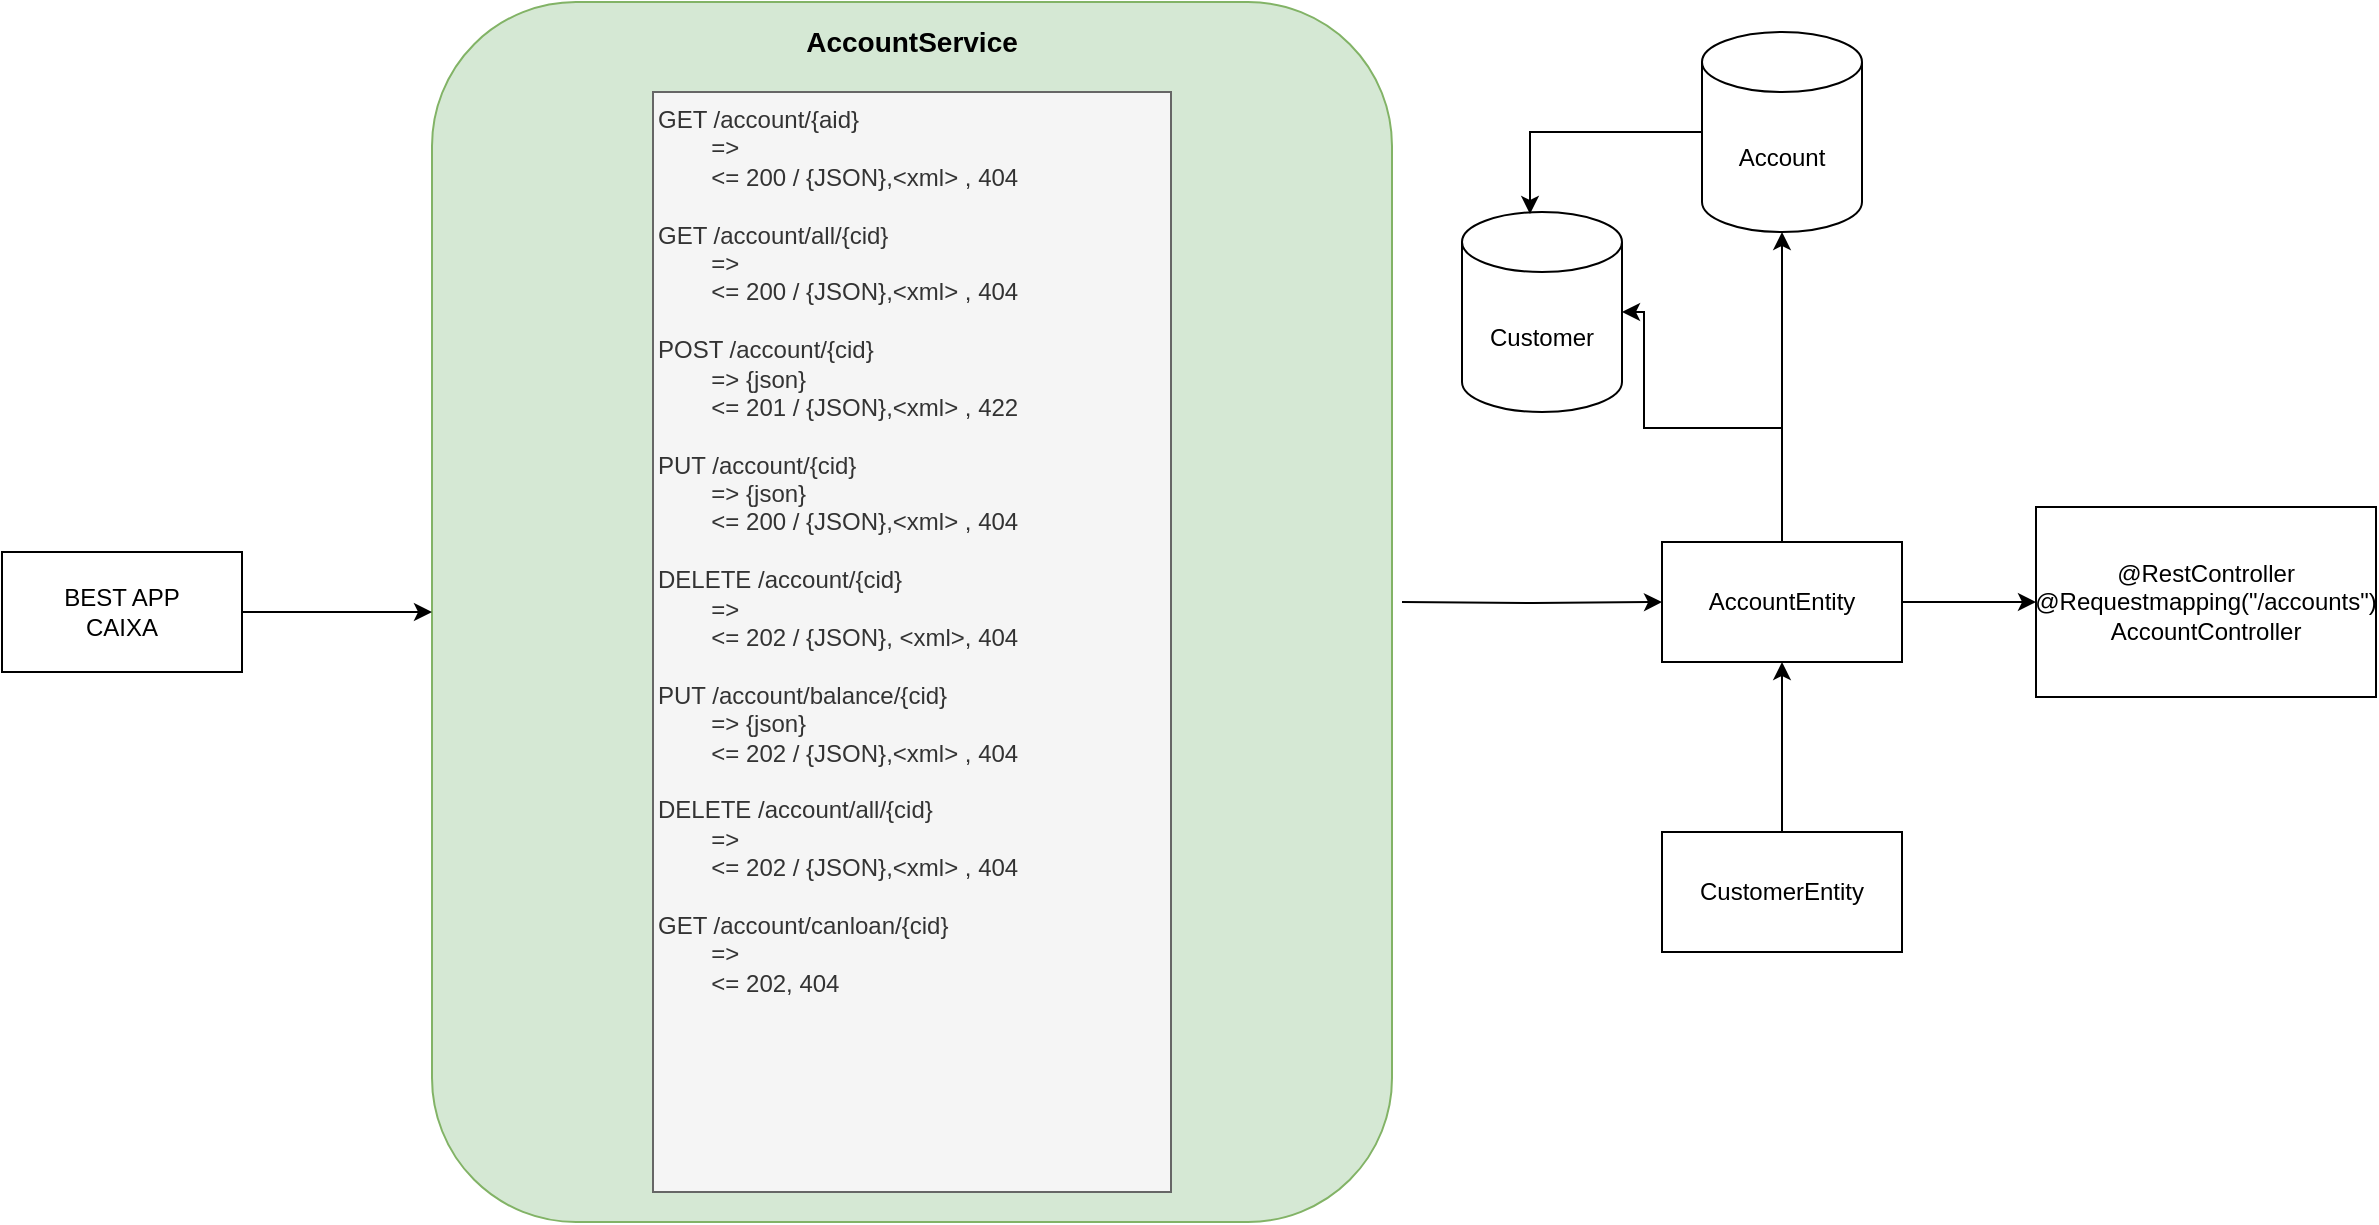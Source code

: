 <mxfile version="24.7.13">
  <diagram name="Página-1" id="QypGcchfCnO2wqxNOlAc">
    <mxGraphModel dx="2261" dy="876" grid="1" gridSize="10" guides="1" tooltips="1" connect="1" arrows="1" fold="1" page="1" pageScale="1" pageWidth="827" pageHeight="1169" math="0" shadow="0">
      <root>
        <mxCell id="0" />
        <mxCell id="1" parent="0" />
        <mxCell id="TnsxV82YgC-bY9s5C99P-19" value="" style="rounded=1;whiteSpace=wrap;html=1;rotation=90;fillColor=#d5e8d4;strokeColor=#82b366;" vertex="1" parent="1">
          <mxGeometry x="-100" y="130" width="610" height="480" as="geometry" />
        </mxCell>
        <mxCell id="TnsxV82YgC-bY9s5C99P-7" style="edgeStyle=orthogonalEdgeStyle;rounded=0;orthogonalLoop=1;jettySize=auto;html=1;entryX=0;entryY=0.5;entryDx=0;entryDy=0;" edge="1" parent="1" target="TnsxV82YgC-bY9s5C99P-6">
          <mxGeometry relative="1" as="geometry">
            <mxPoint x="450" y="365" as="sourcePoint" />
          </mxGeometry>
        </mxCell>
        <mxCell id="TnsxV82YgC-bY9s5C99P-2" value="&lt;font style=&quot;font-size: 14px;&quot;&gt;&lt;b&gt;AccountService&lt;/b&gt;&lt;/font&gt;" style="text;html=1;align=center;verticalAlign=middle;whiteSpace=wrap;rounded=0;" vertex="1" parent="1">
          <mxGeometry x="135" y="70" width="140" height="30" as="geometry" />
        </mxCell>
        <mxCell id="TnsxV82YgC-bY9s5C99P-3" value="GET /account/{aid}&amp;nbsp;&lt;div&gt;&lt;span style=&quot;white-space: pre;&quot;&gt;&#x9;&lt;/span&gt;=&amp;gt;&lt;br&gt;&lt;/div&gt;&lt;div&gt;&lt;span style=&quot;white-space: pre;&quot;&gt;&#x9;&lt;/span&gt;&amp;lt;= 200 / {JSON},&amp;lt;xml&amp;gt; , 404&lt;br&gt;&lt;/div&gt;&lt;div&gt;&lt;br&gt;&lt;/div&gt;&lt;div&gt;GET /account/all/{cid}&lt;/div&gt;&lt;div&gt;&lt;span style=&quot;white-space: pre;&quot;&gt;&#x9;&lt;/span&gt;=&amp;gt;&lt;br&gt;&lt;/div&gt;&lt;div&gt;&lt;span style=&quot;white-space: pre;&quot;&gt;&#x9;&lt;/span&gt;&lt;span style=&quot;background-color: initial;&quot;&gt;&amp;lt;= 200 / {JSON},&amp;lt;xml&amp;gt; , 404&lt;/span&gt;&lt;br&gt;&lt;/div&gt;&lt;div&gt;&lt;span style=&quot;background-color: initial;&quot;&gt;&lt;br&gt;&lt;/span&gt;&lt;/div&gt;&lt;div&gt;&lt;span style=&quot;background-color: initial;&quot;&gt;POST /account/{cid}&lt;/span&gt;&lt;/div&gt;&lt;div&gt;&lt;span style=&quot;background-color: initial;&quot;&gt;&lt;span style=&quot;white-space: pre;&quot;&gt;&#x9;&lt;/span&gt;=&amp;gt; {json}&lt;br&gt;&lt;/span&gt;&lt;/div&gt;&lt;div&gt;&lt;span style=&quot;background-color: initial;&quot;&gt;&lt;span style=&quot;white-space: pre;&quot;&gt;&#x9;&lt;/span&gt;&lt;/span&gt;&lt;span style=&quot;background-color: initial;&quot;&gt;&amp;lt;= 201 / {JSON},&amp;lt;xml&amp;gt; , 422&lt;/span&gt;&lt;/div&gt;&lt;div&gt;&lt;span style=&quot;background-color: initial;&quot;&gt;&lt;br&gt;&lt;/span&gt;&lt;/div&gt;&lt;div&gt;PUT /account/{cid}&lt;/div&gt;&lt;div&gt;&lt;div&gt;&lt;span style=&quot;background-color: initial;&quot;&gt;&lt;span style=&quot;white-space: pre;&quot;&gt;&#x9;&lt;/span&gt;=&amp;gt; {json}&lt;br&gt;&lt;/span&gt;&lt;/div&gt;&lt;div&gt;&lt;span style=&quot;background-color: initial;&quot;&gt;&lt;span style=&quot;white-space: pre;&quot;&gt;&#x9;&lt;/span&gt;&lt;/span&gt;&lt;span style=&quot;background-color: initial;&quot;&gt;&amp;lt;= 200 / {JSON},&amp;lt;xml&amp;gt; , 404&lt;/span&gt;&lt;/div&gt;&lt;/div&gt;&lt;div&gt;&lt;span style=&quot;background-color: initial;&quot;&gt;&lt;br&gt;&lt;/span&gt;&lt;/div&gt;&lt;div&gt;&lt;span style=&quot;background-color: initial;&quot;&gt;DELETE /account/{cid}&lt;/span&gt;&lt;/div&gt;&lt;div&gt;&lt;span style=&quot;background-color: initial;&quot;&gt;&lt;span style=&quot;white-space: pre;&quot;&gt;&#x9;&lt;/span&gt;=&amp;gt;&lt;br&gt;&lt;/span&gt;&lt;/div&gt;&lt;div&gt;&lt;span style=&quot;background-color: initial;&quot;&gt;&lt;span style=&quot;white-space: pre;&quot;&gt;&#x9;&lt;/span&gt;&amp;lt;= 202 / {JSON}, &amp;lt;xml&amp;gt;, 404&lt;br&gt;&lt;/span&gt;&lt;/div&gt;&lt;div&gt;&lt;span style=&quot;background-color: initial;&quot;&gt;&lt;br&gt;&lt;/span&gt;&lt;/div&gt;&lt;div&gt;&lt;span style=&quot;background-color: initial;&quot;&gt;PUT /account/balance/{cid}&lt;/span&gt;&lt;/div&gt;&lt;div&gt;&lt;span style=&quot;background-color: initial;&quot;&gt;&lt;span style=&quot;white-space: pre;&quot;&gt;&#x9;&lt;/span&gt;=&amp;gt; {json}&lt;/span&gt;&lt;/div&gt;&lt;div&gt;&lt;span style=&quot;background-color: initial;&quot;&gt;&lt;span style=&quot;white-space: pre;&quot;&gt;&#x9;&lt;/span&gt;&lt;/span&gt;&lt;span style=&quot;background-color: initial;&quot;&gt;&amp;lt;= 202 / {JSON},&amp;lt;xml&amp;gt; , 404&lt;/span&gt;&lt;/div&gt;&lt;div&gt;&lt;span style=&quot;background-color: initial;&quot;&gt;&lt;br&gt;&lt;/span&gt;&lt;/div&gt;&lt;div&gt;&lt;span style=&quot;background-color: initial;&quot;&gt;DELETE /account/all/{cid}&lt;/span&gt;&lt;/div&gt;&lt;div&gt;&lt;span style=&quot;background-color: initial;&quot;&gt;&lt;span style=&quot;white-space: pre;&quot;&gt;&#x9;&lt;/span&gt;=&amp;gt;&lt;/span&gt;&lt;/div&gt;&lt;div&gt;&lt;span style=&quot;background-color: initial;&quot;&gt;&lt;span style=&quot;white-space: pre;&quot;&gt;&#x9;&lt;/span&gt;&amp;lt;= 202 / {JSON},&amp;lt;xml&amp;gt; , 404&lt;/span&gt;&lt;/div&gt;&lt;div&gt;&lt;span style=&quot;background-color: initial;&quot;&gt;&lt;br&gt;&lt;/span&gt;&lt;/div&gt;&lt;div&gt;&lt;span style=&quot;background-color: initial;&quot;&gt;GET /account/canloan/{cid}&lt;/span&gt;&lt;/div&gt;&lt;div&gt;&lt;span style=&quot;background-color: initial;&quot;&gt;&lt;span style=&quot;white-space: pre;&quot;&gt;&#x9;&lt;/span&gt;=&amp;gt;&lt;br&gt;&lt;/span&gt;&lt;/div&gt;&lt;div&gt;&lt;span style=&quot;background-color: initial;&quot;&gt;&lt;span style=&quot;white-space: pre;&quot;&gt;&#x9;&lt;/span&gt;&amp;lt;= 202, 404&lt;br&gt;&lt;/span&gt;&lt;/div&gt;&lt;div&gt;&lt;span style=&quot;background-color: initial;&quot;&gt;&lt;br&gt;&lt;/span&gt;&lt;/div&gt;" style="text;html=1;align=left;verticalAlign=top;whiteSpace=wrap;rounded=0;fillColor=#f5f5f5;fontColor=#333333;strokeColor=#666666;" vertex="1" parent="1">
          <mxGeometry x="75.5" y="110" width="259" height="550" as="geometry" />
        </mxCell>
        <mxCell id="TnsxV82YgC-bY9s5C99P-20" value="" style="edgeStyle=orthogonalEdgeStyle;rounded=0;orthogonalLoop=1;jettySize=auto;html=1;" edge="1" parent="1" source="TnsxV82YgC-bY9s5C99P-4" target="TnsxV82YgC-bY9s5C99P-19">
          <mxGeometry relative="1" as="geometry" />
        </mxCell>
        <mxCell id="TnsxV82YgC-bY9s5C99P-4" value="BEST APP&lt;br&gt;CAIXA" style="rounded=0;whiteSpace=wrap;html=1;" vertex="1" parent="1">
          <mxGeometry x="-250" y="340" width="120" height="60" as="geometry" />
        </mxCell>
        <mxCell id="TnsxV82YgC-bY9s5C99P-14" style="edgeStyle=orthogonalEdgeStyle;rounded=0;orthogonalLoop=1;jettySize=auto;html=1;" edge="1" parent="1" source="TnsxV82YgC-bY9s5C99P-6" target="TnsxV82YgC-bY9s5C99P-11">
          <mxGeometry relative="1" as="geometry" />
        </mxCell>
        <mxCell id="TnsxV82YgC-bY9s5C99P-17" style="edgeStyle=orthogonalEdgeStyle;rounded=0;orthogonalLoop=1;jettySize=auto;html=1;entryX=1;entryY=0.5;entryDx=0;entryDy=0;entryPerimeter=0;" edge="1" parent="1" source="TnsxV82YgC-bY9s5C99P-6" target="TnsxV82YgC-bY9s5C99P-16">
          <mxGeometry relative="1" as="geometry">
            <mxPoint x="570" y="220" as="targetPoint" />
            <Array as="points">
              <mxPoint x="640" y="278" />
              <mxPoint x="571" y="278" />
              <mxPoint x="571" y="220" />
            </Array>
          </mxGeometry>
        </mxCell>
        <mxCell id="TnsxV82YgC-bY9s5C99P-6" value="AccountEntity" style="rounded=0;whiteSpace=wrap;html=1;" vertex="1" parent="1">
          <mxGeometry x="580" y="335" width="120" height="60" as="geometry" />
        </mxCell>
        <mxCell id="TnsxV82YgC-bY9s5C99P-8" value="Account" style="shape=cylinder3;whiteSpace=wrap;html=1;boundedLbl=1;backgroundOutline=1;size=15;" vertex="1" parent="1">
          <mxGeometry x="600" y="80" width="80" height="100" as="geometry" />
        </mxCell>
        <mxCell id="TnsxV82YgC-bY9s5C99P-10" style="edgeStyle=orthogonalEdgeStyle;rounded=0;orthogonalLoop=1;jettySize=auto;html=1;entryX=0.5;entryY=1;entryDx=0;entryDy=0;" edge="1" parent="1" source="TnsxV82YgC-bY9s5C99P-9" target="TnsxV82YgC-bY9s5C99P-6">
          <mxGeometry relative="1" as="geometry" />
        </mxCell>
        <mxCell id="TnsxV82YgC-bY9s5C99P-9" value="CustomerEntity" style="rounded=0;whiteSpace=wrap;html=1;" vertex="1" parent="1">
          <mxGeometry x="580" y="480" width="120" height="60" as="geometry" />
        </mxCell>
        <mxCell id="TnsxV82YgC-bY9s5C99P-11" value="@RestController&lt;br&gt;@Requestmapping(&quot;/accounts&quot;)&lt;div&gt;AccountController&lt;/div&gt;" style="rounded=0;whiteSpace=wrap;html=1;" vertex="1" parent="1">
          <mxGeometry x="767" y="317.5" width="170" height="95" as="geometry" />
        </mxCell>
        <mxCell id="TnsxV82YgC-bY9s5C99P-15" style="edgeStyle=orthogonalEdgeStyle;rounded=0;orthogonalLoop=1;jettySize=auto;html=1;entryX=0.5;entryY=1;entryDx=0;entryDy=0;entryPerimeter=0;" edge="1" parent="1" source="TnsxV82YgC-bY9s5C99P-6" target="TnsxV82YgC-bY9s5C99P-8">
          <mxGeometry relative="1" as="geometry" />
        </mxCell>
        <mxCell id="TnsxV82YgC-bY9s5C99P-16" value="Customer" style="shape=cylinder3;whiteSpace=wrap;html=1;boundedLbl=1;backgroundOutline=1;size=15;" vertex="1" parent="1">
          <mxGeometry x="480" y="170" width="80" height="100" as="geometry" />
        </mxCell>
        <mxCell id="TnsxV82YgC-bY9s5C99P-18" style="edgeStyle=orthogonalEdgeStyle;rounded=0;orthogonalLoop=1;jettySize=auto;html=1;entryX=0.425;entryY=0.01;entryDx=0;entryDy=0;entryPerimeter=0;" edge="1" parent="1" source="TnsxV82YgC-bY9s5C99P-8" target="TnsxV82YgC-bY9s5C99P-16">
          <mxGeometry relative="1" as="geometry" />
        </mxCell>
      </root>
    </mxGraphModel>
  </diagram>
</mxfile>
